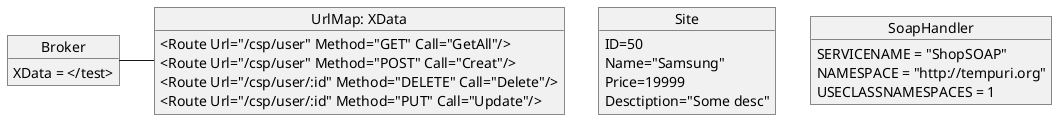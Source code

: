 @startuml
object "Broker" as broker{
    XData = </test>
}

object "UrlMap: XData" as map{
    <Route Url="/csp/user" Method="GET" Call="GetAll"/>
    <Route Url="/csp/user" Method="POST" Call="Creat"/> 
    <Route Url="/csp/user/:id" Method="DELETE" Call="Delete"/>
    <Route Url="/csp/user/:id" Method="PUT" Call="Update"/>
}

broker - map
object "Site" as site{
    ID=50
    Name="Samsung"
    Price=19999
    Desctiption="Some desc"
}

object "SoapHandler" as soap{
    SERVICENAME = "ShopSOAP"
    NAMESPACE = "http://tempuri.org"
    USECLASSNAMESPACES = 1
}
@enduml